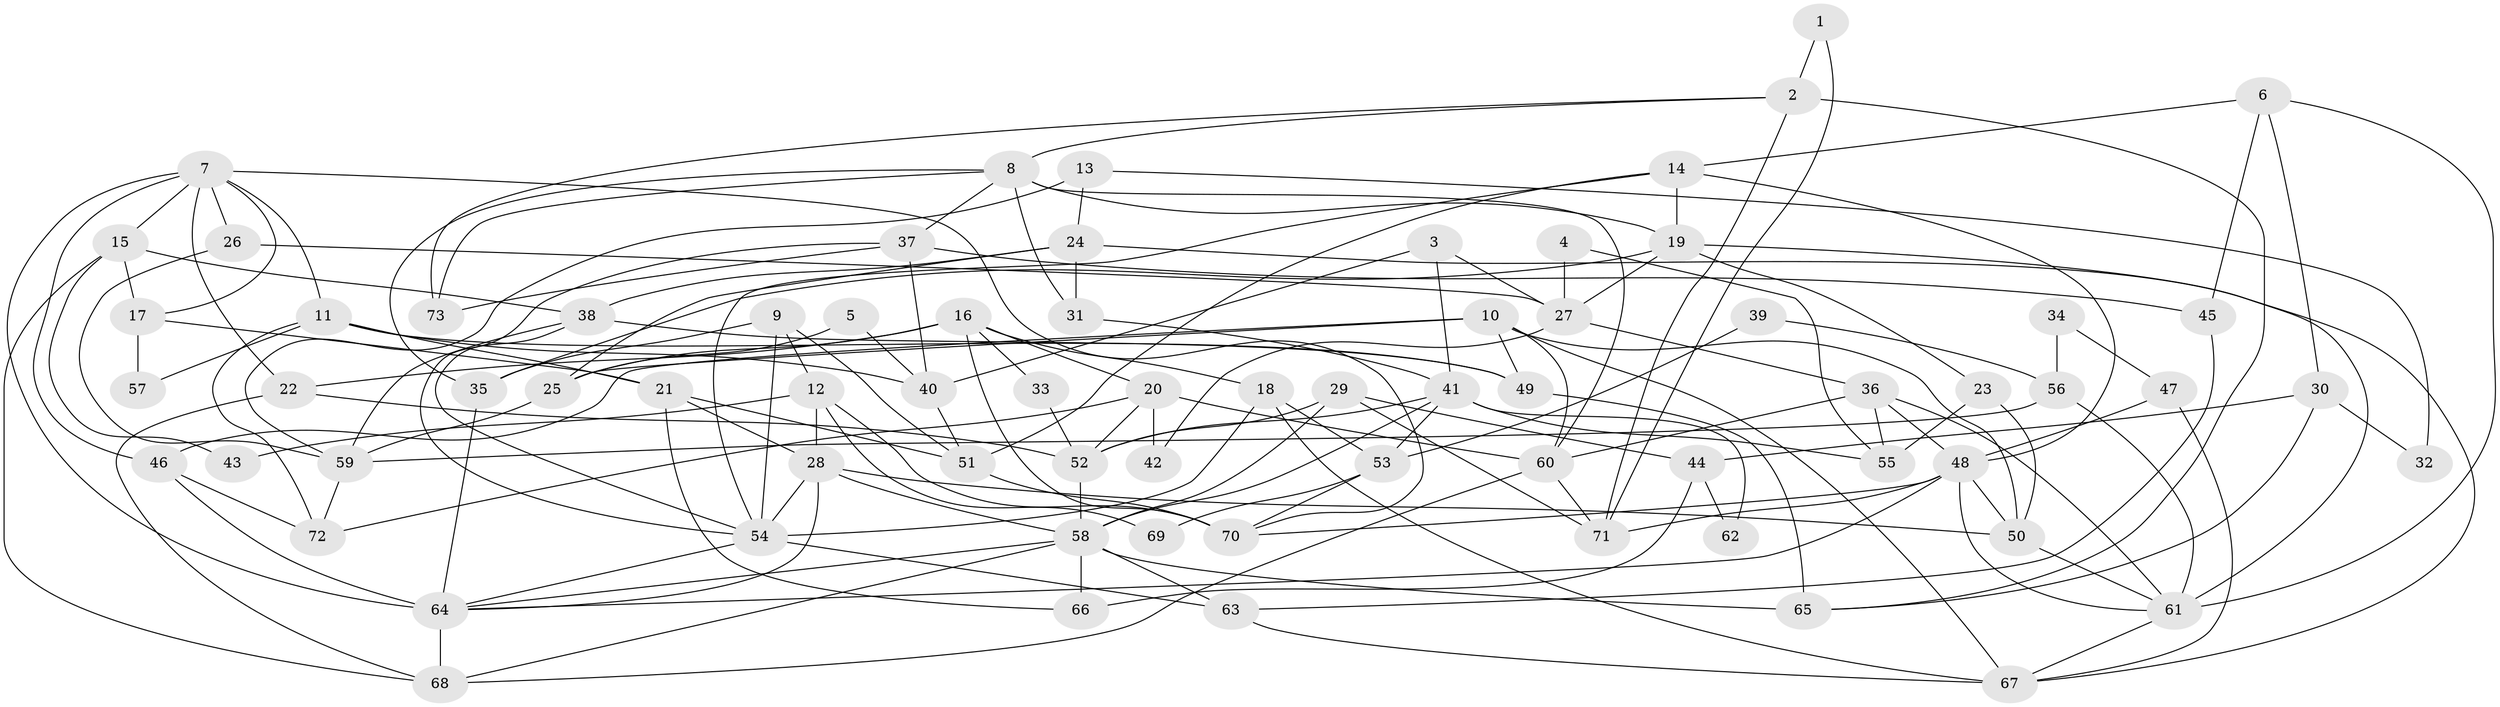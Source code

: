 // original degree distribution, {2: 0.17475728155339806, 3: 0.23300970873786409, 4: 0.2524271844660194, 5: 0.1941747572815534, 8: 0.02912621359223301, 7: 0.038834951456310676, 6: 0.07766990291262135}
// Generated by graph-tools (version 1.1) at 2025/37/03/04/25 23:37:01]
// undirected, 73 vertices, 164 edges
graph export_dot {
  node [color=gray90,style=filled];
  1;
  2;
  3;
  4;
  5;
  6;
  7;
  8;
  9;
  10;
  11;
  12;
  13;
  14;
  15;
  16;
  17;
  18;
  19;
  20;
  21;
  22;
  23;
  24;
  25;
  26;
  27;
  28;
  29;
  30;
  31;
  32;
  33;
  34;
  35;
  36;
  37;
  38;
  39;
  40;
  41;
  42;
  43;
  44;
  45;
  46;
  47;
  48;
  49;
  50;
  51;
  52;
  53;
  54;
  55;
  56;
  57;
  58;
  59;
  60;
  61;
  62;
  63;
  64;
  65;
  66;
  67;
  68;
  69;
  70;
  71;
  72;
  73;
  1 -- 2 [weight=1.0];
  1 -- 71 [weight=1.0];
  2 -- 8 [weight=1.0];
  2 -- 65 [weight=1.0];
  2 -- 71 [weight=1.0];
  2 -- 73 [weight=1.0];
  3 -- 27 [weight=1.0];
  3 -- 40 [weight=1.0];
  3 -- 41 [weight=1.0];
  4 -- 27 [weight=1.0];
  4 -- 55 [weight=1.0];
  5 -- 25 [weight=1.0];
  5 -- 40 [weight=1.0];
  6 -- 14 [weight=1.0];
  6 -- 30 [weight=1.0];
  6 -- 45 [weight=1.0];
  6 -- 61 [weight=1.0];
  7 -- 11 [weight=1.0];
  7 -- 15 [weight=1.0];
  7 -- 17 [weight=1.0];
  7 -- 22 [weight=1.0];
  7 -- 26 [weight=1.0];
  7 -- 46 [weight=1.0];
  7 -- 64 [weight=1.0];
  7 -- 70 [weight=1.0];
  8 -- 19 [weight=1.0];
  8 -- 31 [weight=1.0];
  8 -- 35 [weight=1.0];
  8 -- 37 [weight=1.0];
  8 -- 60 [weight=1.0];
  8 -- 73 [weight=1.0];
  9 -- 12 [weight=1.0];
  9 -- 35 [weight=1.0];
  9 -- 51 [weight=1.0];
  9 -- 54 [weight=1.0];
  10 -- 25 [weight=1.0];
  10 -- 46 [weight=1.0];
  10 -- 49 [weight=1.0];
  10 -- 50 [weight=1.0];
  10 -- 60 [weight=2.0];
  10 -- 67 [weight=1.0];
  11 -- 21 [weight=1.0];
  11 -- 40 [weight=1.0];
  11 -- 49 [weight=1.0];
  11 -- 57 [weight=1.0];
  11 -- 72 [weight=1.0];
  12 -- 28 [weight=1.0];
  12 -- 43 [weight=1.0];
  12 -- 69 [weight=1.0];
  12 -- 70 [weight=1.0];
  13 -- 24 [weight=1.0];
  13 -- 32 [weight=1.0];
  13 -- 59 [weight=1.0];
  14 -- 19 [weight=1.0];
  14 -- 48 [weight=1.0];
  14 -- 51 [weight=1.0];
  14 -- 54 [weight=1.0];
  15 -- 17 [weight=1.0];
  15 -- 38 [weight=1.0];
  15 -- 43 [weight=1.0];
  15 -- 68 [weight=1.0];
  16 -- 18 [weight=1.0];
  16 -- 20 [weight=1.0];
  16 -- 22 [weight=2.0];
  16 -- 25 [weight=2.0];
  16 -- 33 [weight=1.0];
  16 -- 70 [weight=1.0];
  17 -- 21 [weight=1.0];
  17 -- 57 [weight=1.0];
  18 -- 53 [weight=1.0];
  18 -- 54 [weight=2.0];
  18 -- 67 [weight=1.0];
  19 -- 23 [weight=1.0];
  19 -- 27 [weight=1.0];
  19 -- 35 [weight=1.0];
  19 -- 61 [weight=1.0];
  20 -- 42 [weight=1.0];
  20 -- 52 [weight=1.0];
  20 -- 60 [weight=1.0];
  20 -- 72 [weight=1.0];
  21 -- 28 [weight=1.0];
  21 -- 51 [weight=1.0];
  21 -- 66 [weight=1.0];
  22 -- 52 [weight=1.0];
  22 -- 68 [weight=1.0];
  23 -- 50 [weight=1.0];
  23 -- 55 [weight=2.0];
  24 -- 25 [weight=1.0];
  24 -- 31 [weight=1.0];
  24 -- 38 [weight=1.0];
  24 -- 67 [weight=1.0];
  25 -- 59 [weight=1.0];
  26 -- 27 [weight=1.0];
  26 -- 59 [weight=1.0];
  27 -- 36 [weight=1.0];
  27 -- 42 [weight=1.0];
  28 -- 50 [weight=1.0];
  28 -- 54 [weight=1.0];
  28 -- 58 [weight=1.0];
  28 -- 64 [weight=1.0];
  29 -- 44 [weight=1.0];
  29 -- 52 [weight=1.0];
  29 -- 58 [weight=1.0];
  29 -- 71 [weight=1.0];
  30 -- 32 [weight=1.0];
  30 -- 44 [weight=1.0];
  30 -- 65 [weight=1.0];
  31 -- 41 [weight=1.0];
  33 -- 52 [weight=1.0];
  34 -- 47 [weight=1.0];
  34 -- 56 [weight=1.0];
  35 -- 64 [weight=2.0];
  36 -- 48 [weight=1.0];
  36 -- 55 [weight=1.0];
  36 -- 60 [weight=1.0];
  36 -- 61 [weight=1.0];
  37 -- 40 [weight=1.0];
  37 -- 45 [weight=1.0];
  37 -- 54 [weight=1.0];
  37 -- 73 [weight=1.0];
  38 -- 49 [weight=1.0];
  38 -- 54 [weight=1.0];
  38 -- 59 [weight=1.0];
  39 -- 53 [weight=1.0];
  39 -- 56 [weight=1.0];
  40 -- 51 [weight=1.0];
  41 -- 52 [weight=1.0];
  41 -- 53 [weight=2.0];
  41 -- 55 [weight=1.0];
  41 -- 58 [weight=1.0];
  41 -- 62 [weight=1.0];
  44 -- 62 [weight=1.0];
  44 -- 66 [weight=1.0];
  45 -- 63 [weight=1.0];
  46 -- 64 [weight=2.0];
  46 -- 72 [weight=1.0];
  47 -- 48 [weight=1.0];
  47 -- 67 [weight=1.0];
  48 -- 50 [weight=1.0];
  48 -- 61 [weight=1.0];
  48 -- 64 [weight=1.0];
  48 -- 70 [weight=1.0];
  48 -- 71 [weight=1.0];
  49 -- 65 [weight=1.0];
  50 -- 61 [weight=1.0];
  51 -- 70 [weight=1.0];
  52 -- 58 [weight=1.0];
  53 -- 69 [weight=1.0];
  53 -- 70 [weight=1.0];
  54 -- 63 [weight=2.0];
  54 -- 64 [weight=1.0];
  56 -- 59 [weight=1.0];
  56 -- 61 [weight=1.0];
  58 -- 63 [weight=1.0];
  58 -- 64 [weight=1.0];
  58 -- 65 [weight=1.0];
  58 -- 66 [weight=1.0];
  58 -- 68 [weight=1.0];
  59 -- 72 [weight=1.0];
  60 -- 68 [weight=1.0];
  60 -- 71 [weight=1.0];
  61 -- 67 [weight=1.0];
  63 -- 67 [weight=1.0];
  64 -- 68 [weight=1.0];
}
